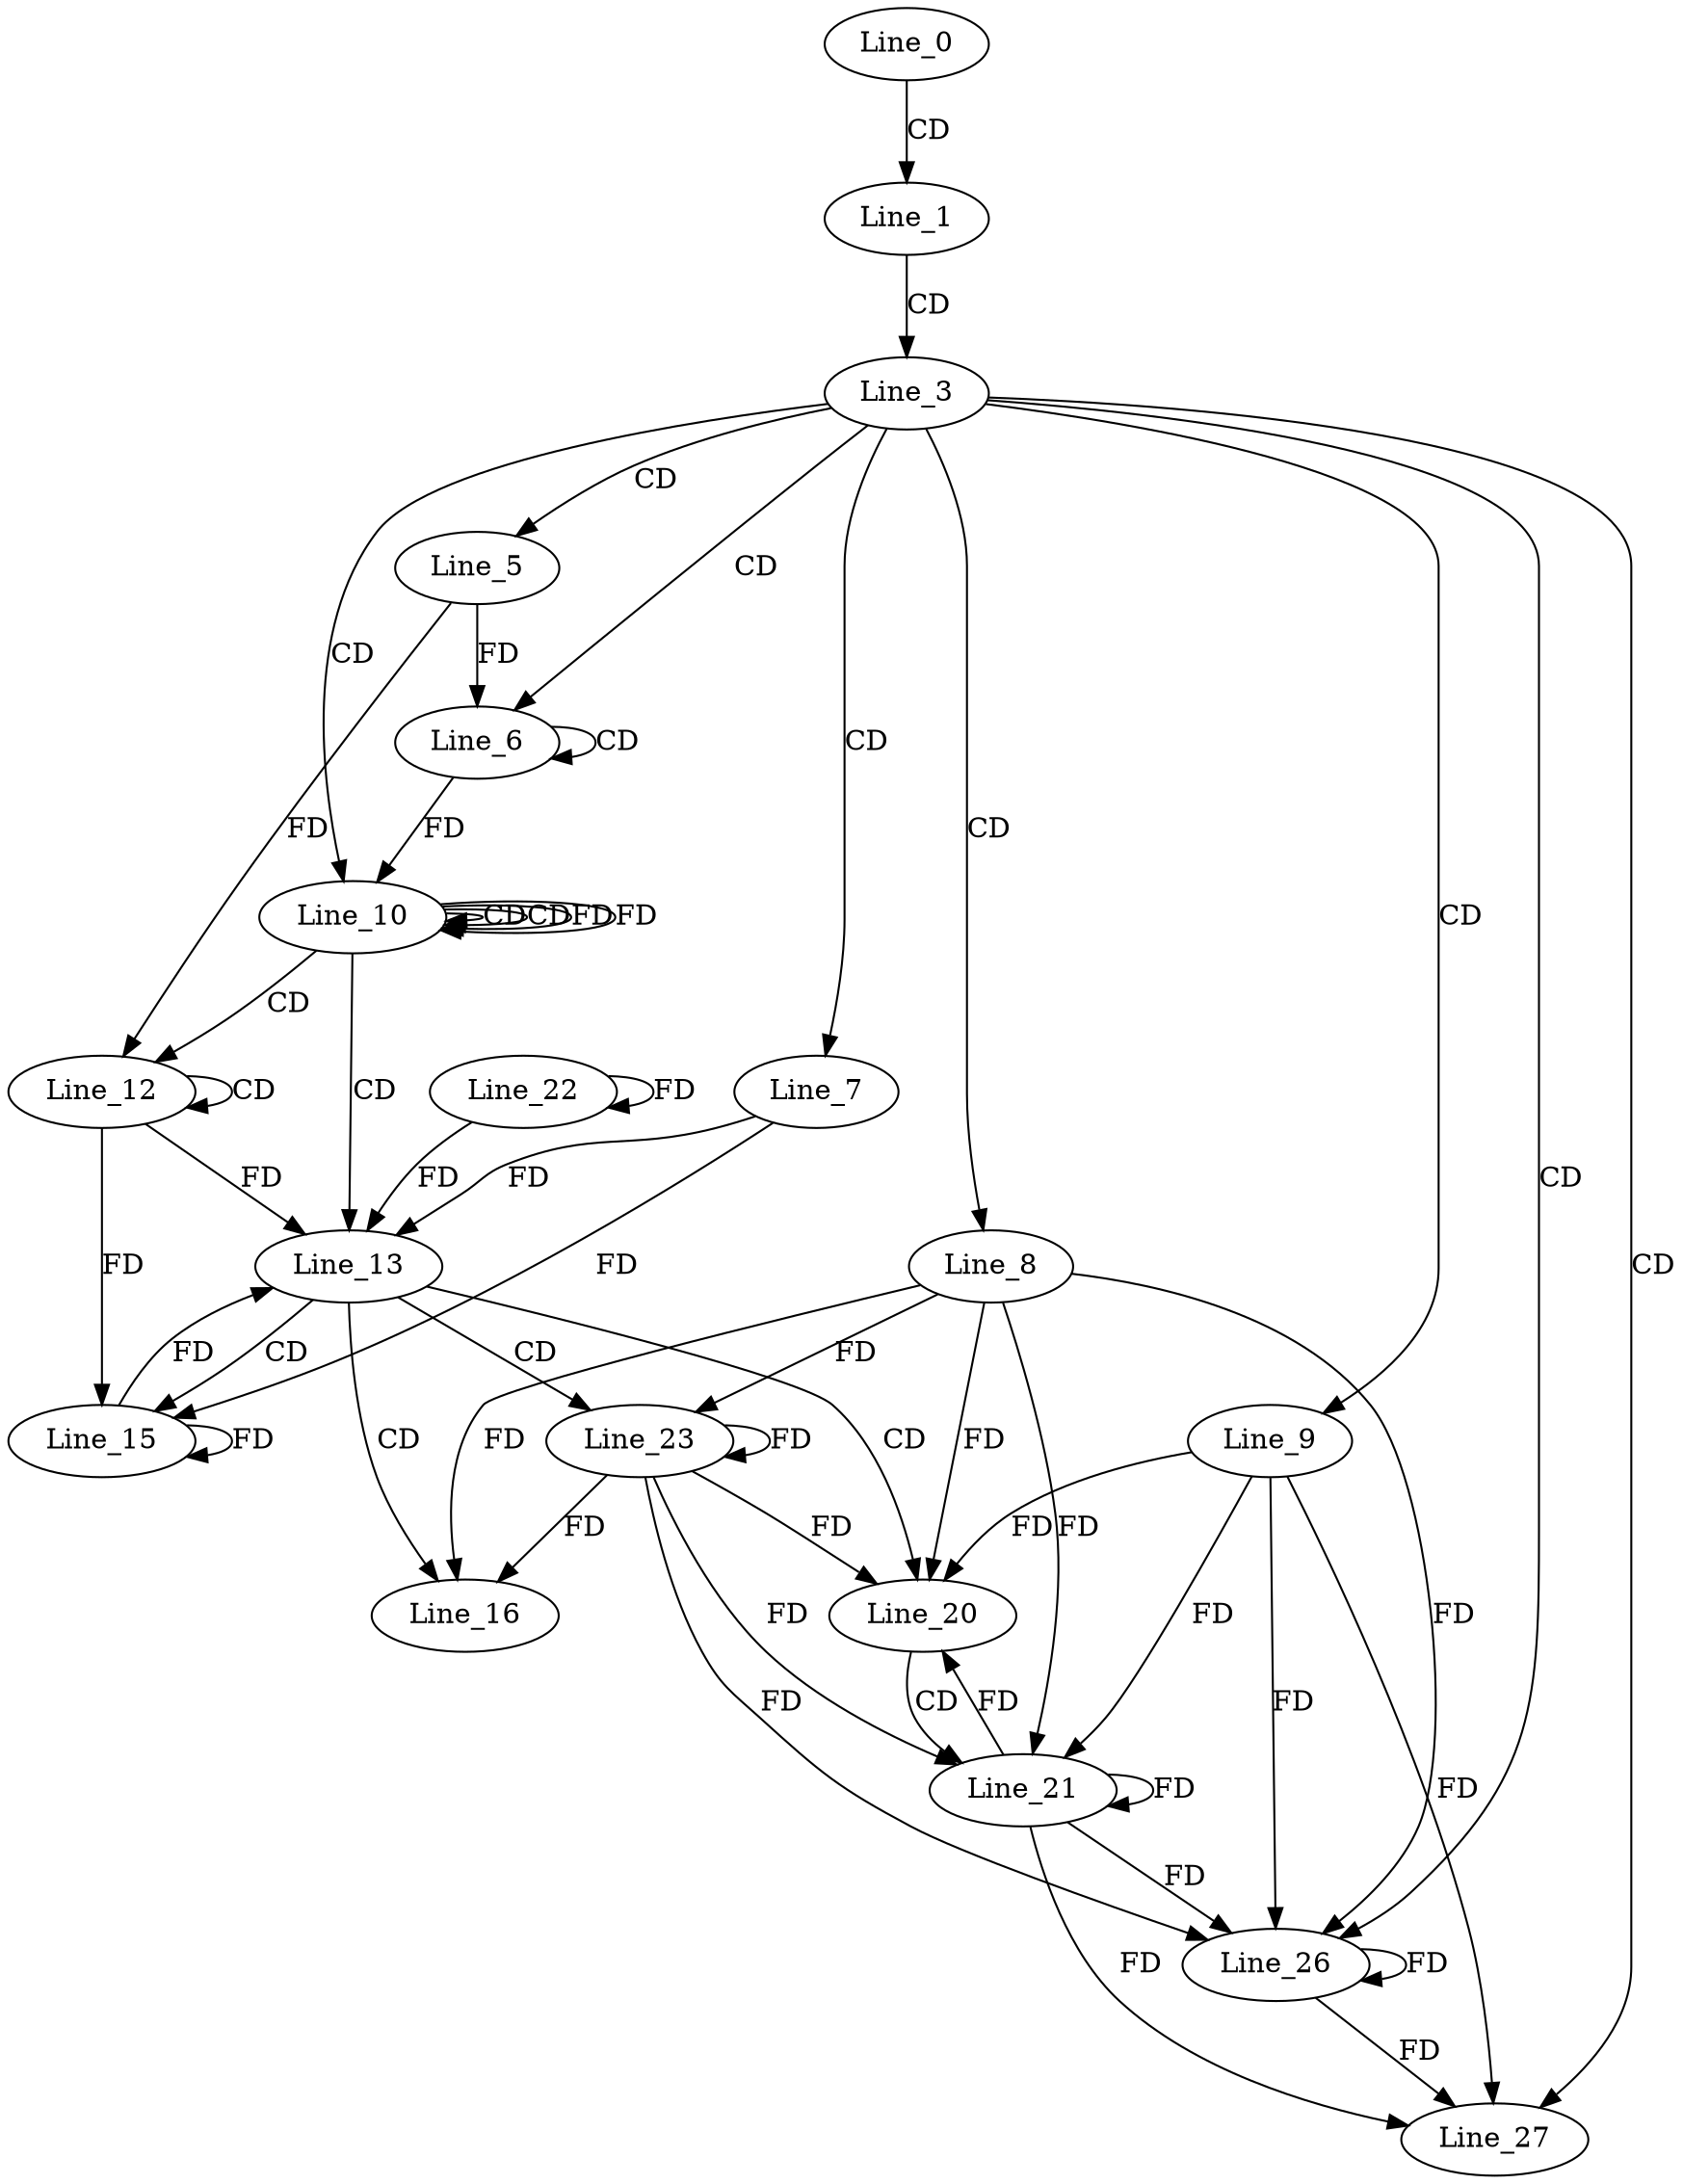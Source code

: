 digraph G {
  Line_0;
  Line_1;
  Line_3;
  Line_5;
  Line_6;
  Line_6;
  Line_7;
  Line_8;
  Line_9;
  Line_10;
  Line_10;
  Line_10;
  Line_12;
  Line_12;
  Line_13;
  Line_15;
  Line_16;
  Line_20;
  Line_21;
  Line_22;
  Line_23;
  Line_26;
  Line_26;
  Line_27;
  Line_0 -> Line_1 [ label="CD" ];
  Line_1 -> Line_3 [ label="CD" ];
  Line_3 -> Line_5 [ label="CD" ];
  Line_3 -> Line_6 [ label="CD" ];
  Line_6 -> Line_6 [ label="CD" ];
  Line_5 -> Line_6 [ label="FD" ];
  Line_3 -> Line_7 [ label="CD" ];
  Line_3 -> Line_8 [ label="CD" ];
  Line_3 -> Line_9 [ label="CD" ];
  Line_3 -> Line_10 [ label="CD" ];
  Line_10 -> Line_10 [ label="CD" ];
  Line_6 -> Line_10 [ label="FD" ];
  Line_10 -> Line_10 [ label="CD" ];
  Line_10 -> Line_10 [ label="FD" ];
  Line_10 -> Line_12 [ label="CD" ];
  Line_12 -> Line_12 [ label="CD" ];
  Line_5 -> Line_12 [ label="FD" ];
  Line_10 -> Line_13 [ label="CD" ];
  Line_12 -> Line_13 [ label="FD" ];
  Line_7 -> Line_13 [ label="FD" ];
  Line_13 -> Line_15 [ label="CD" ];
  Line_15 -> Line_15 [ label="FD" ];
  Line_7 -> Line_15 [ label="FD" ];
  Line_12 -> Line_15 [ label="FD" ];
  Line_13 -> Line_16 [ label="CD" ];
  Line_8 -> Line_16 [ label="FD" ];
  Line_13 -> Line_20 [ label="CD" ];
  Line_8 -> Line_20 [ label="FD" ];
  Line_9 -> Line_20 [ label="FD" ];
  Line_20 -> Line_21 [ label="CD" ];
  Line_21 -> Line_21 [ label="FD" ];
  Line_9 -> Line_21 [ label="FD" ];
  Line_8 -> Line_21 [ label="FD" ];
  Line_22 -> Line_22 [ label="FD" ];
  Line_13 -> Line_23 [ label="CD" ];
  Line_23 -> Line_23 [ label="FD" ];
  Line_8 -> Line_23 [ label="FD" ];
  Line_3 -> Line_26 [ label="CD" ];
  Line_21 -> Line_26 [ label="FD" ];
  Line_9 -> Line_26 [ label="FD" ];
  Line_26 -> Line_26 [ label="FD" ];
  Line_23 -> Line_26 [ label="FD" ];
  Line_8 -> Line_26 [ label="FD" ];
  Line_3 -> Line_27 [ label="CD" ];
  Line_21 -> Line_27 [ label="FD" ];
  Line_9 -> Line_27 [ label="FD" ];
  Line_26 -> Line_27 [ label="FD" ];
  Line_10 -> Line_10 [ label="FD" ];
  Line_15 -> Line_13 [ label="FD" ];
  Line_22 -> Line_13 [ label="FD" ];
  Line_23 -> Line_16 [ label="FD" ];
  Line_23 -> Line_20 [ label="FD" ];
  Line_21 -> Line_20 [ label="FD" ];
  Line_23 -> Line_21 [ label="FD" ];
}
